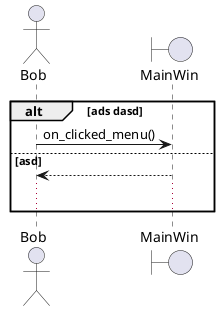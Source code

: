 @startuml

actor Bob 
boundary MainWin

alt ads dasd
Bob -> MainWin : on_clicked_menu()
else asd
Bob <-- MainWin
...
end

@enduml

